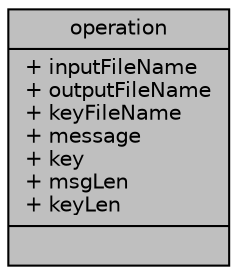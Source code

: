 digraph "operation"
{
 // LATEX_PDF_SIZE
  edge [fontname="Helvetica",fontsize="10",labelfontname="Helvetica",labelfontsize="10"];
  node [fontname="Helvetica",fontsize="10",shape=record];
  Node1 [label="{operation\n|+ inputFileName\l+ outputFileName\l+ keyFileName\l+ message\l+ key\l+ msgLen\l+ keyLen\l|}",height=0.2,width=0.4,color="black", fillcolor="grey75", style="filled", fontcolor="black",tooltip=" "];
}
